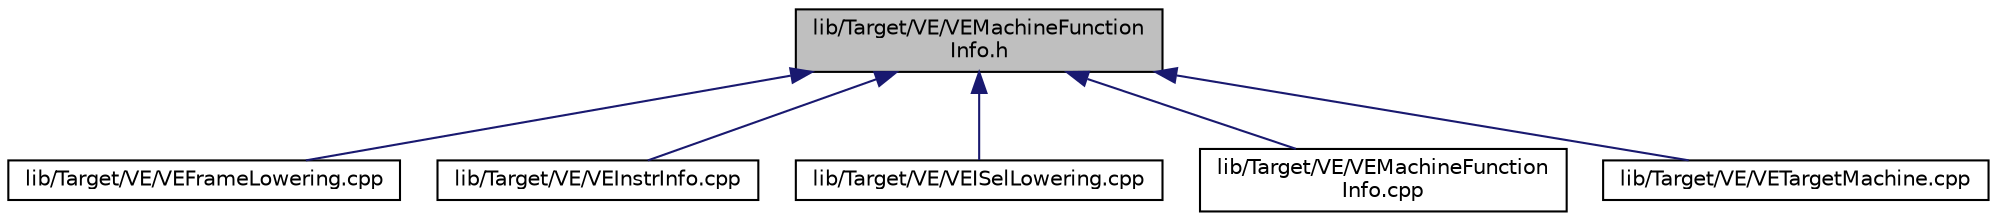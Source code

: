 digraph "lib/Target/VE/VEMachineFunctionInfo.h"
{
 // LATEX_PDF_SIZE
  bgcolor="transparent";
  edge [fontname="Helvetica",fontsize="10",labelfontname="Helvetica",labelfontsize="10"];
  node [fontname="Helvetica",fontsize="10",shape=record];
  Node1 [label="lib/Target/VE/VEMachineFunction\lInfo.h",height=0.2,width=0.4,color="black", fillcolor="grey75", style="filled", fontcolor="black",tooltip=" "];
  Node1 -> Node2 [dir="back",color="midnightblue",fontsize="10",style="solid",fontname="Helvetica"];
  Node2 [label="lib/Target/VE/VEFrameLowering.cpp",height=0.2,width=0.4,color="black",URL="$VEFrameLowering_8cpp.html",tooltip=" "];
  Node1 -> Node3 [dir="back",color="midnightblue",fontsize="10",style="solid",fontname="Helvetica"];
  Node3 [label="lib/Target/VE/VEInstrInfo.cpp",height=0.2,width=0.4,color="black",URL="$VEInstrInfo_8cpp.html",tooltip=" "];
  Node1 -> Node4 [dir="back",color="midnightblue",fontsize="10",style="solid",fontname="Helvetica"];
  Node4 [label="lib/Target/VE/VEISelLowering.cpp",height=0.2,width=0.4,color="black",URL="$VEISelLowering_8cpp.html",tooltip=" "];
  Node1 -> Node5 [dir="back",color="midnightblue",fontsize="10",style="solid",fontname="Helvetica"];
  Node5 [label="lib/Target/VE/VEMachineFunction\lInfo.cpp",height=0.2,width=0.4,color="black",URL="$VEMachineFunctionInfo_8cpp.html",tooltip=" "];
  Node1 -> Node6 [dir="back",color="midnightblue",fontsize="10",style="solid",fontname="Helvetica"];
  Node6 [label="lib/Target/VE/VETargetMachine.cpp",height=0.2,width=0.4,color="black",URL="$VETargetMachine_8cpp.html",tooltip=" "];
}
